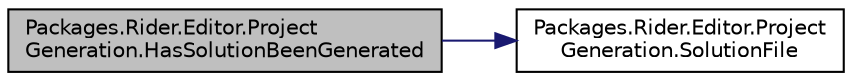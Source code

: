 digraph "Packages.Rider.Editor.ProjectGeneration.HasSolutionBeenGenerated"
{
 // LATEX_PDF_SIZE
  edge [fontname="Helvetica",fontsize="10",labelfontname="Helvetica",labelfontsize="10"];
  node [fontname="Helvetica",fontsize="10",shape=record];
  rankdir="LR";
  Node1 [label="Packages.Rider.Editor.Project\lGeneration.HasSolutionBeenGenerated",height=0.2,width=0.4,color="black", fillcolor="grey75", style="filled", fontcolor="black",tooltip=" "];
  Node1 -> Node2 [color="midnightblue",fontsize="10",style="solid",fontname="Helvetica"];
  Node2 [label="Packages.Rider.Editor.Project\lGeneration.SolutionFile",height=0.2,width=0.4,color="black", fillcolor="white", style="filled",URL="$class_packages_1_1_rider_1_1_editor_1_1_project_generation.html#abf9e79381de332f27c30b34fa6cfade3",tooltip=" "];
}
